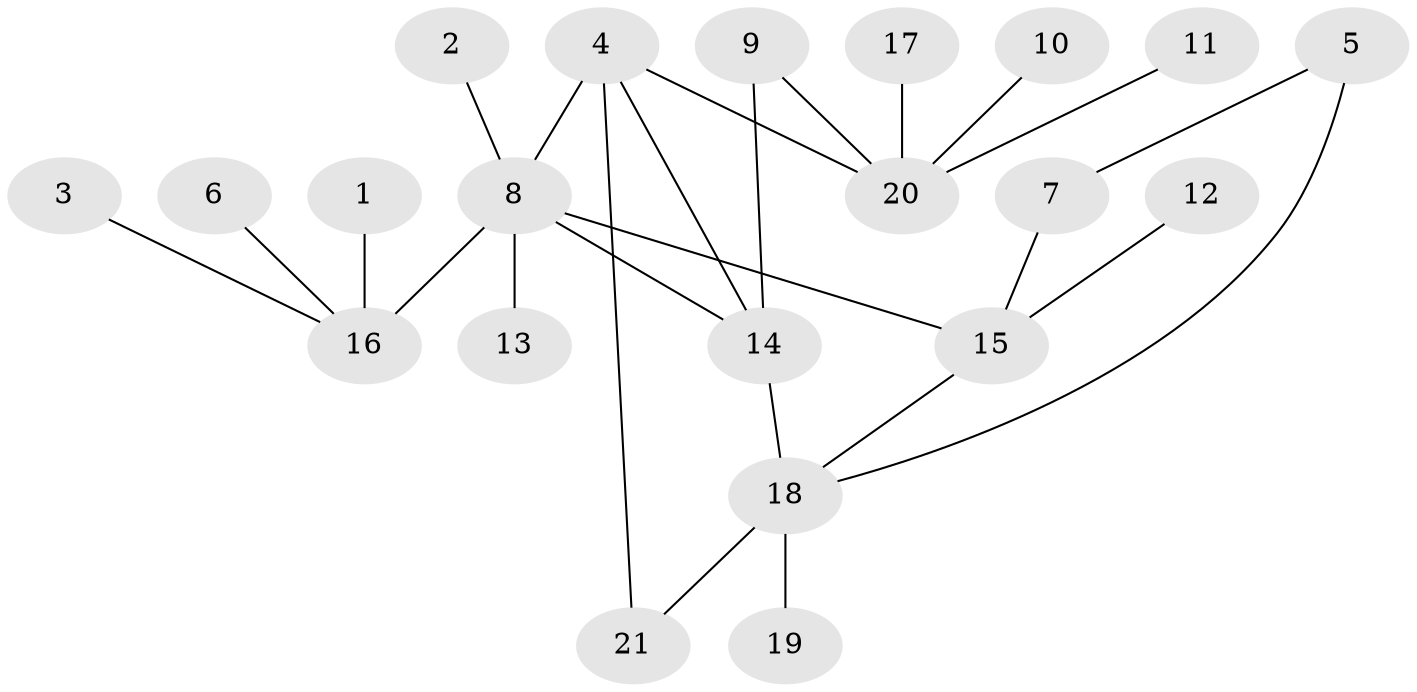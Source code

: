 // original degree distribution, {10: 0.014705882352941176, 6: 0.014705882352941176, 2: 0.17647058823529413, 8: 0.029411764705882353, 7: 0.014705882352941176, 4: 0.029411764705882353, 3: 0.11764705882352941, 1: 0.5735294117647058, 5: 0.014705882352941176, 9: 0.014705882352941176}
// Generated by graph-tools (version 1.1) at 2025/36/03/04/25 23:36:44]
// undirected, 21 vertices, 25 edges
graph export_dot {
  node [color=gray90,style=filled];
  1;
  2;
  3;
  4;
  5;
  6;
  7;
  8;
  9;
  10;
  11;
  12;
  13;
  14;
  15;
  16;
  17;
  18;
  19;
  20;
  21;
  1 -- 16 [weight=1.0];
  2 -- 8 [weight=1.0];
  3 -- 16 [weight=1.0];
  4 -- 8 [weight=2.0];
  4 -- 14 [weight=1.0];
  4 -- 20 [weight=1.0];
  4 -- 21 [weight=1.0];
  5 -- 7 [weight=1.0];
  5 -- 18 [weight=1.0];
  6 -- 16 [weight=1.0];
  7 -- 15 [weight=1.0];
  8 -- 13 [weight=1.0];
  8 -- 14 [weight=1.0];
  8 -- 15 [weight=1.0];
  8 -- 16 [weight=2.0];
  9 -- 14 [weight=1.0];
  9 -- 20 [weight=1.0];
  10 -- 20 [weight=1.0];
  11 -- 20 [weight=1.0];
  12 -- 15 [weight=1.0];
  14 -- 18 [weight=1.0];
  15 -- 18 [weight=1.0];
  17 -- 20 [weight=1.0];
  18 -- 19 [weight=1.0];
  18 -- 21 [weight=1.0];
}
